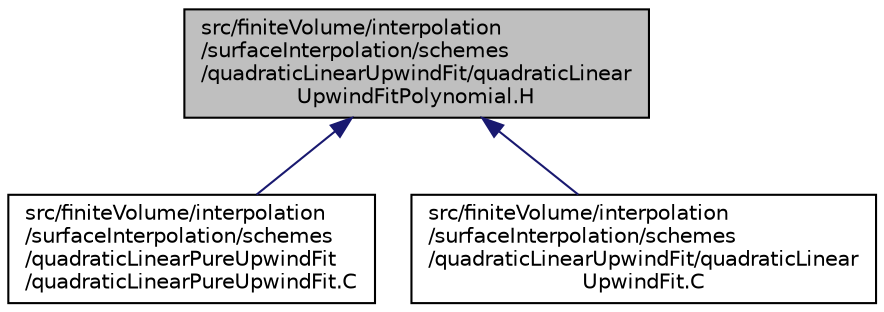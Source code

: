 digraph "src/finiteVolume/interpolation/surfaceInterpolation/schemes/quadraticLinearUpwindFit/quadraticLinearUpwindFitPolynomial.H"
{
  bgcolor="transparent";
  edge [fontname="Helvetica",fontsize="10",labelfontname="Helvetica",labelfontsize="10"];
  node [fontname="Helvetica",fontsize="10",shape=record];
  Node1 [label="src/finiteVolume/interpolation\l/surfaceInterpolation/schemes\l/quadraticLinearUpwindFit/quadraticLinear\lUpwindFitPolynomial.H",height=0.2,width=0.4,color="black", fillcolor="grey75", style="filled", fontcolor="black"];
  Node1 -> Node2 [dir="back",color="midnightblue",fontsize="10",style="solid",fontname="Helvetica"];
  Node2 [label="src/finiteVolume/interpolation\l/surfaceInterpolation/schemes\l/quadraticLinearPureUpwindFit\l/quadraticLinearPureUpwindFit.C",height=0.2,width=0.4,color="black",URL="$a06291.html"];
  Node1 -> Node3 [dir="back",color="midnightblue",fontsize="10",style="solid",fontname="Helvetica"];
  Node3 [label="src/finiteVolume/interpolation\l/surfaceInterpolation/schemes\l/quadraticLinearUpwindFit/quadraticLinear\lUpwindFit.C",height=0.2,width=0.4,color="black",URL="$a06292.html"];
}
